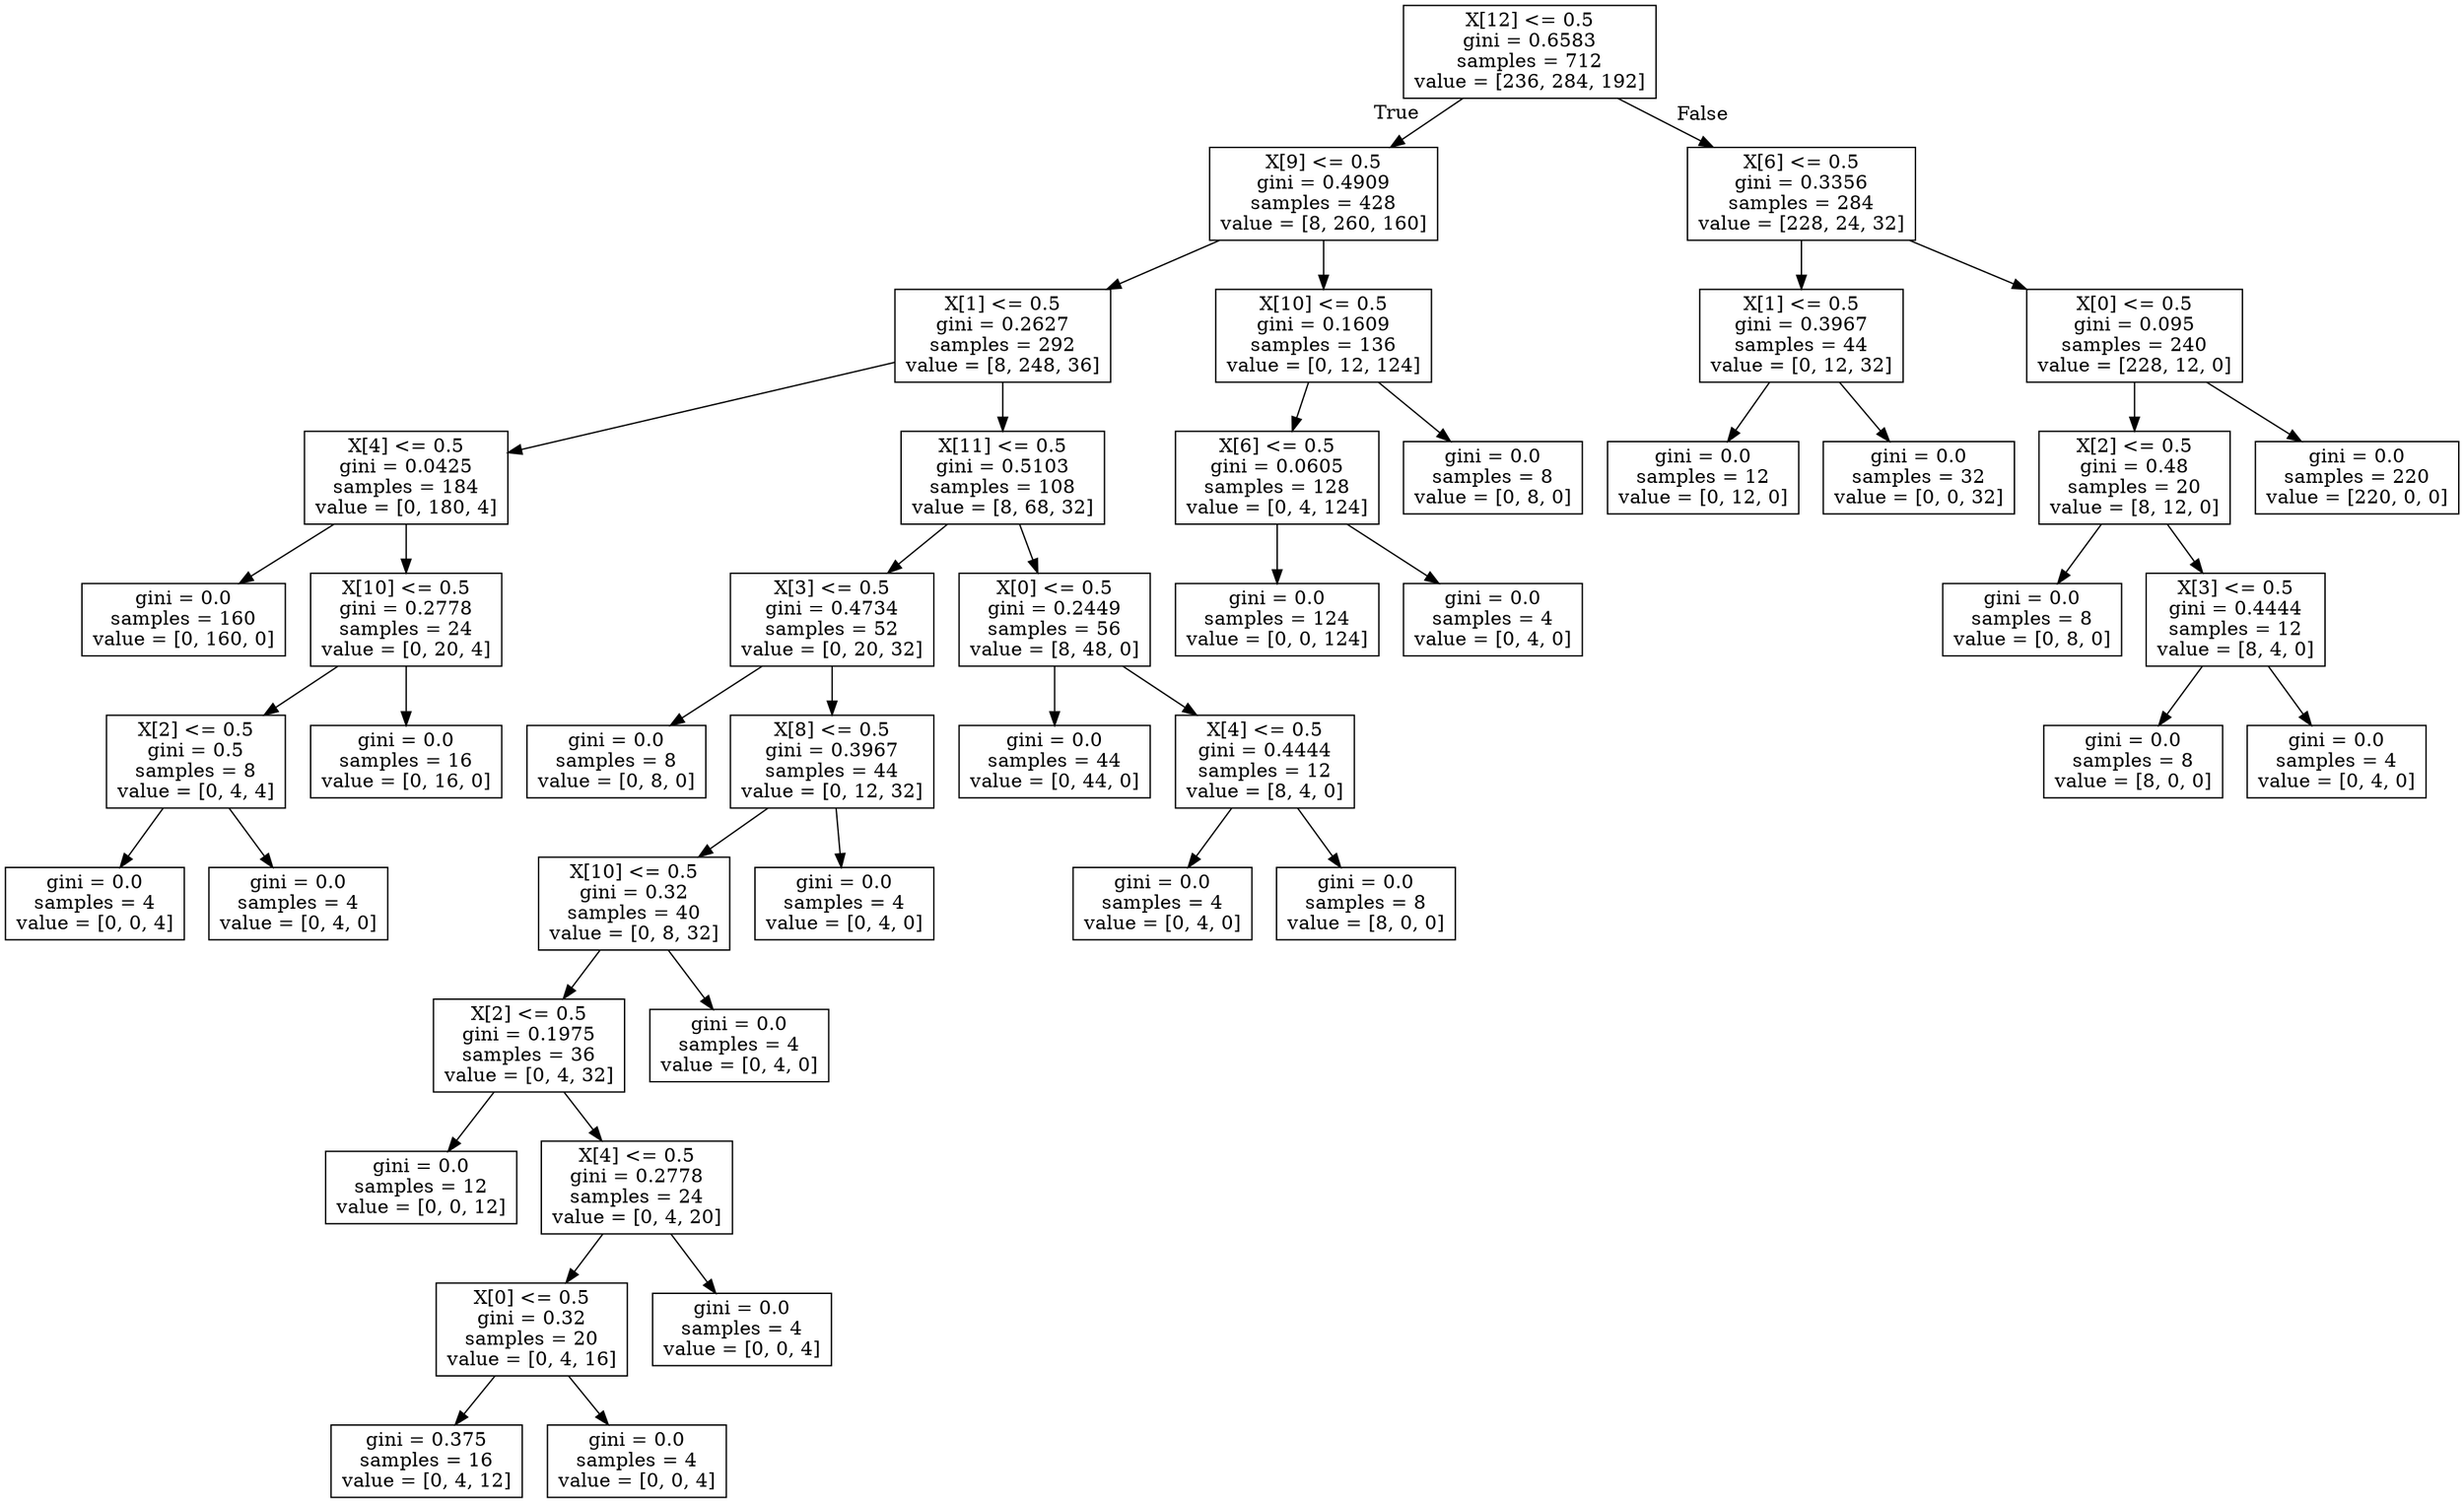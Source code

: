 digraph Tree {
node [shape=box] ;
0 [label="X[12] <= 0.5\ngini = 0.6583\nsamples = 712\nvalue = [236, 284, 192]"] ;
1 [label="X[9] <= 0.5\ngini = 0.4909\nsamples = 428\nvalue = [8, 260, 160]"] ;
0 -> 1 [labeldistance=2.5, labelangle=45, headlabel="True"] ;
2 [label="X[1] <= 0.5\ngini = 0.2627\nsamples = 292\nvalue = [8, 248, 36]"] ;
1 -> 2 ;
3 [label="X[4] <= 0.5\ngini = 0.0425\nsamples = 184\nvalue = [0, 180, 4]"] ;
2 -> 3 ;
4 [label="gini = 0.0\nsamples = 160\nvalue = [0, 160, 0]"] ;
3 -> 4 ;
5 [label="X[10] <= 0.5\ngini = 0.2778\nsamples = 24\nvalue = [0, 20, 4]"] ;
3 -> 5 ;
6 [label="X[2] <= 0.5\ngini = 0.5\nsamples = 8\nvalue = [0, 4, 4]"] ;
5 -> 6 ;
7 [label="gini = 0.0\nsamples = 4\nvalue = [0, 0, 4]"] ;
6 -> 7 ;
8 [label="gini = 0.0\nsamples = 4\nvalue = [0, 4, 0]"] ;
6 -> 8 ;
9 [label="gini = 0.0\nsamples = 16\nvalue = [0, 16, 0]"] ;
5 -> 9 ;
10 [label="X[11] <= 0.5\ngini = 0.5103\nsamples = 108\nvalue = [8, 68, 32]"] ;
2 -> 10 ;
11 [label="X[3] <= 0.5\ngini = 0.4734\nsamples = 52\nvalue = [0, 20, 32]"] ;
10 -> 11 ;
12 [label="gini = 0.0\nsamples = 8\nvalue = [0, 8, 0]"] ;
11 -> 12 ;
13 [label="X[8] <= 0.5\ngini = 0.3967\nsamples = 44\nvalue = [0, 12, 32]"] ;
11 -> 13 ;
14 [label="X[10] <= 0.5\ngini = 0.32\nsamples = 40\nvalue = [0, 8, 32]"] ;
13 -> 14 ;
15 [label="X[2] <= 0.5\ngini = 0.1975\nsamples = 36\nvalue = [0, 4, 32]"] ;
14 -> 15 ;
16 [label="gini = 0.0\nsamples = 12\nvalue = [0, 0, 12]"] ;
15 -> 16 ;
17 [label="X[4] <= 0.5\ngini = 0.2778\nsamples = 24\nvalue = [0, 4, 20]"] ;
15 -> 17 ;
18 [label="X[0] <= 0.5\ngini = 0.32\nsamples = 20\nvalue = [0, 4, 16]"] ;
17 -> 18 ;
19 [label="gini = 0.375\nsamples = 16\nvalue = [0, 4, 12]"] ;
18 -> 19 ;
20 [label="gini = 0.0\nsamples = 4\nvalue = [0, 0, 4]"] ;
18 -> 20 ;
21 [label="gini = 0.0\nsamples = 4\nvalue = [0, 0, 4]"] ;
17 -> 21 ;
22 [label="gini = 0.0\nsamples = 4\nvalue = [0, 4, 0]"] ;
14 -> 22 ;
23 [label="gini = 0.0\nsamples = 4\nvalue = [0, 4, 0]"] ;
13 -> 23 ;
24 [label="X[0] <= 0.5\ngini = 0.2449\nsamples = 56\nvalue = [8, 48, 0]"] ;
10 -> 24 ;
25 [label="gini = 0.0\nsamples = 44\nvalue = [0, 44, 0]"] ;
24 -> 25 ;
26 [label="X[4] <= 0.5\ngini = 0.4444\nsamples = 12\nvalue = [8, 4, 0]"] ;
24 -> 26 ;
27 [label="gini = 0.0\nsamples = 4\nvalue = [0, 4, 0]"] ;
26 -> 27 ;
28 [label="gini = 0.0\nsamples = 8\nvalue = [8, 0, 0]"] ;
26 -> 28 ;
29 [label="X[10] <= 0.5\ngini = 0.1609\nsamples = 136\nvalue = [0, 12, 124]"] ;
1 -> 29 ;
30 [label="X[6] <= 0.5\ngini = 0.0605\nsamples = 128\nvalue = [0, 4, 124]"] ;
29 -> 30 ;
31 [label="gini = 0.0\nsamples = 124\nvalue = [0, 0, 124]"] ;
30 -> 31 ;
32 [label="gini = 0.0\nsamples = 4\nvalue = [0, 4, 0]"] ;
30 -> 32 ;
33 [label="gini = 0.0\nsamples = 8\nvalue = [0, 8, 0]"] ;
29 -> 33 ;
34 [label="X[6] <= 0.5\ngini = 0.3356\nsamples = 284\nvalue = [228, 24, 32]"] ;
0 -> 34 [labeldistance=2.5, labelangle=-45, headlabel="False"] ;
35 [label="X[1] <= 0.5\ngini = 0.3967\nsamples = 44\nvalue = [0, 12, 32]"] ;
34 -> 35 ;
36 [label="gini = 0.0\nsamples = 12\nvalue = [0, 12, 0]"] ;
35 -> 36 ;
37 [label="gini = 0.0\nsamples = 32\nvalue = [0, 0, 32]"] ;
35 -> 37 ;
38 [label="X[0] <= 0.5\ngini = 0.095\nsamples = 240\nvalue = [228, 12, 0]"] ;
34 -> 38 ;
39 [label="X[2] <= 0.5\ngini = 0.48\nsamples = 20\nvalue = [8, 12, 0]"] ;
38 -> 39 ;
40 [label="gini = 0.0\nsamples = 8\nvalue = [0, 8, 0]"] ;
39 -> 40 ;
41 [label="X[3] <= 0.5\ngini = 0.4444\nsamples = 12\nvalue = [8, 4, 0]"] ;
39 -> 41 ;
42 [label="gini = 0.0\nsamples = 8\nvalue = [8, 0, 0]"] ;
41 -> 42 ;
43 [label="gini = 0.0\nsamples = 4\nvalue = [0, 4, 0]"] ;
41 -> 43 ;
44 [label="gini = 0.0\nsamples = 220\nvalue = [220, 0, 0]"] ;
38 -> 44 ;
}
